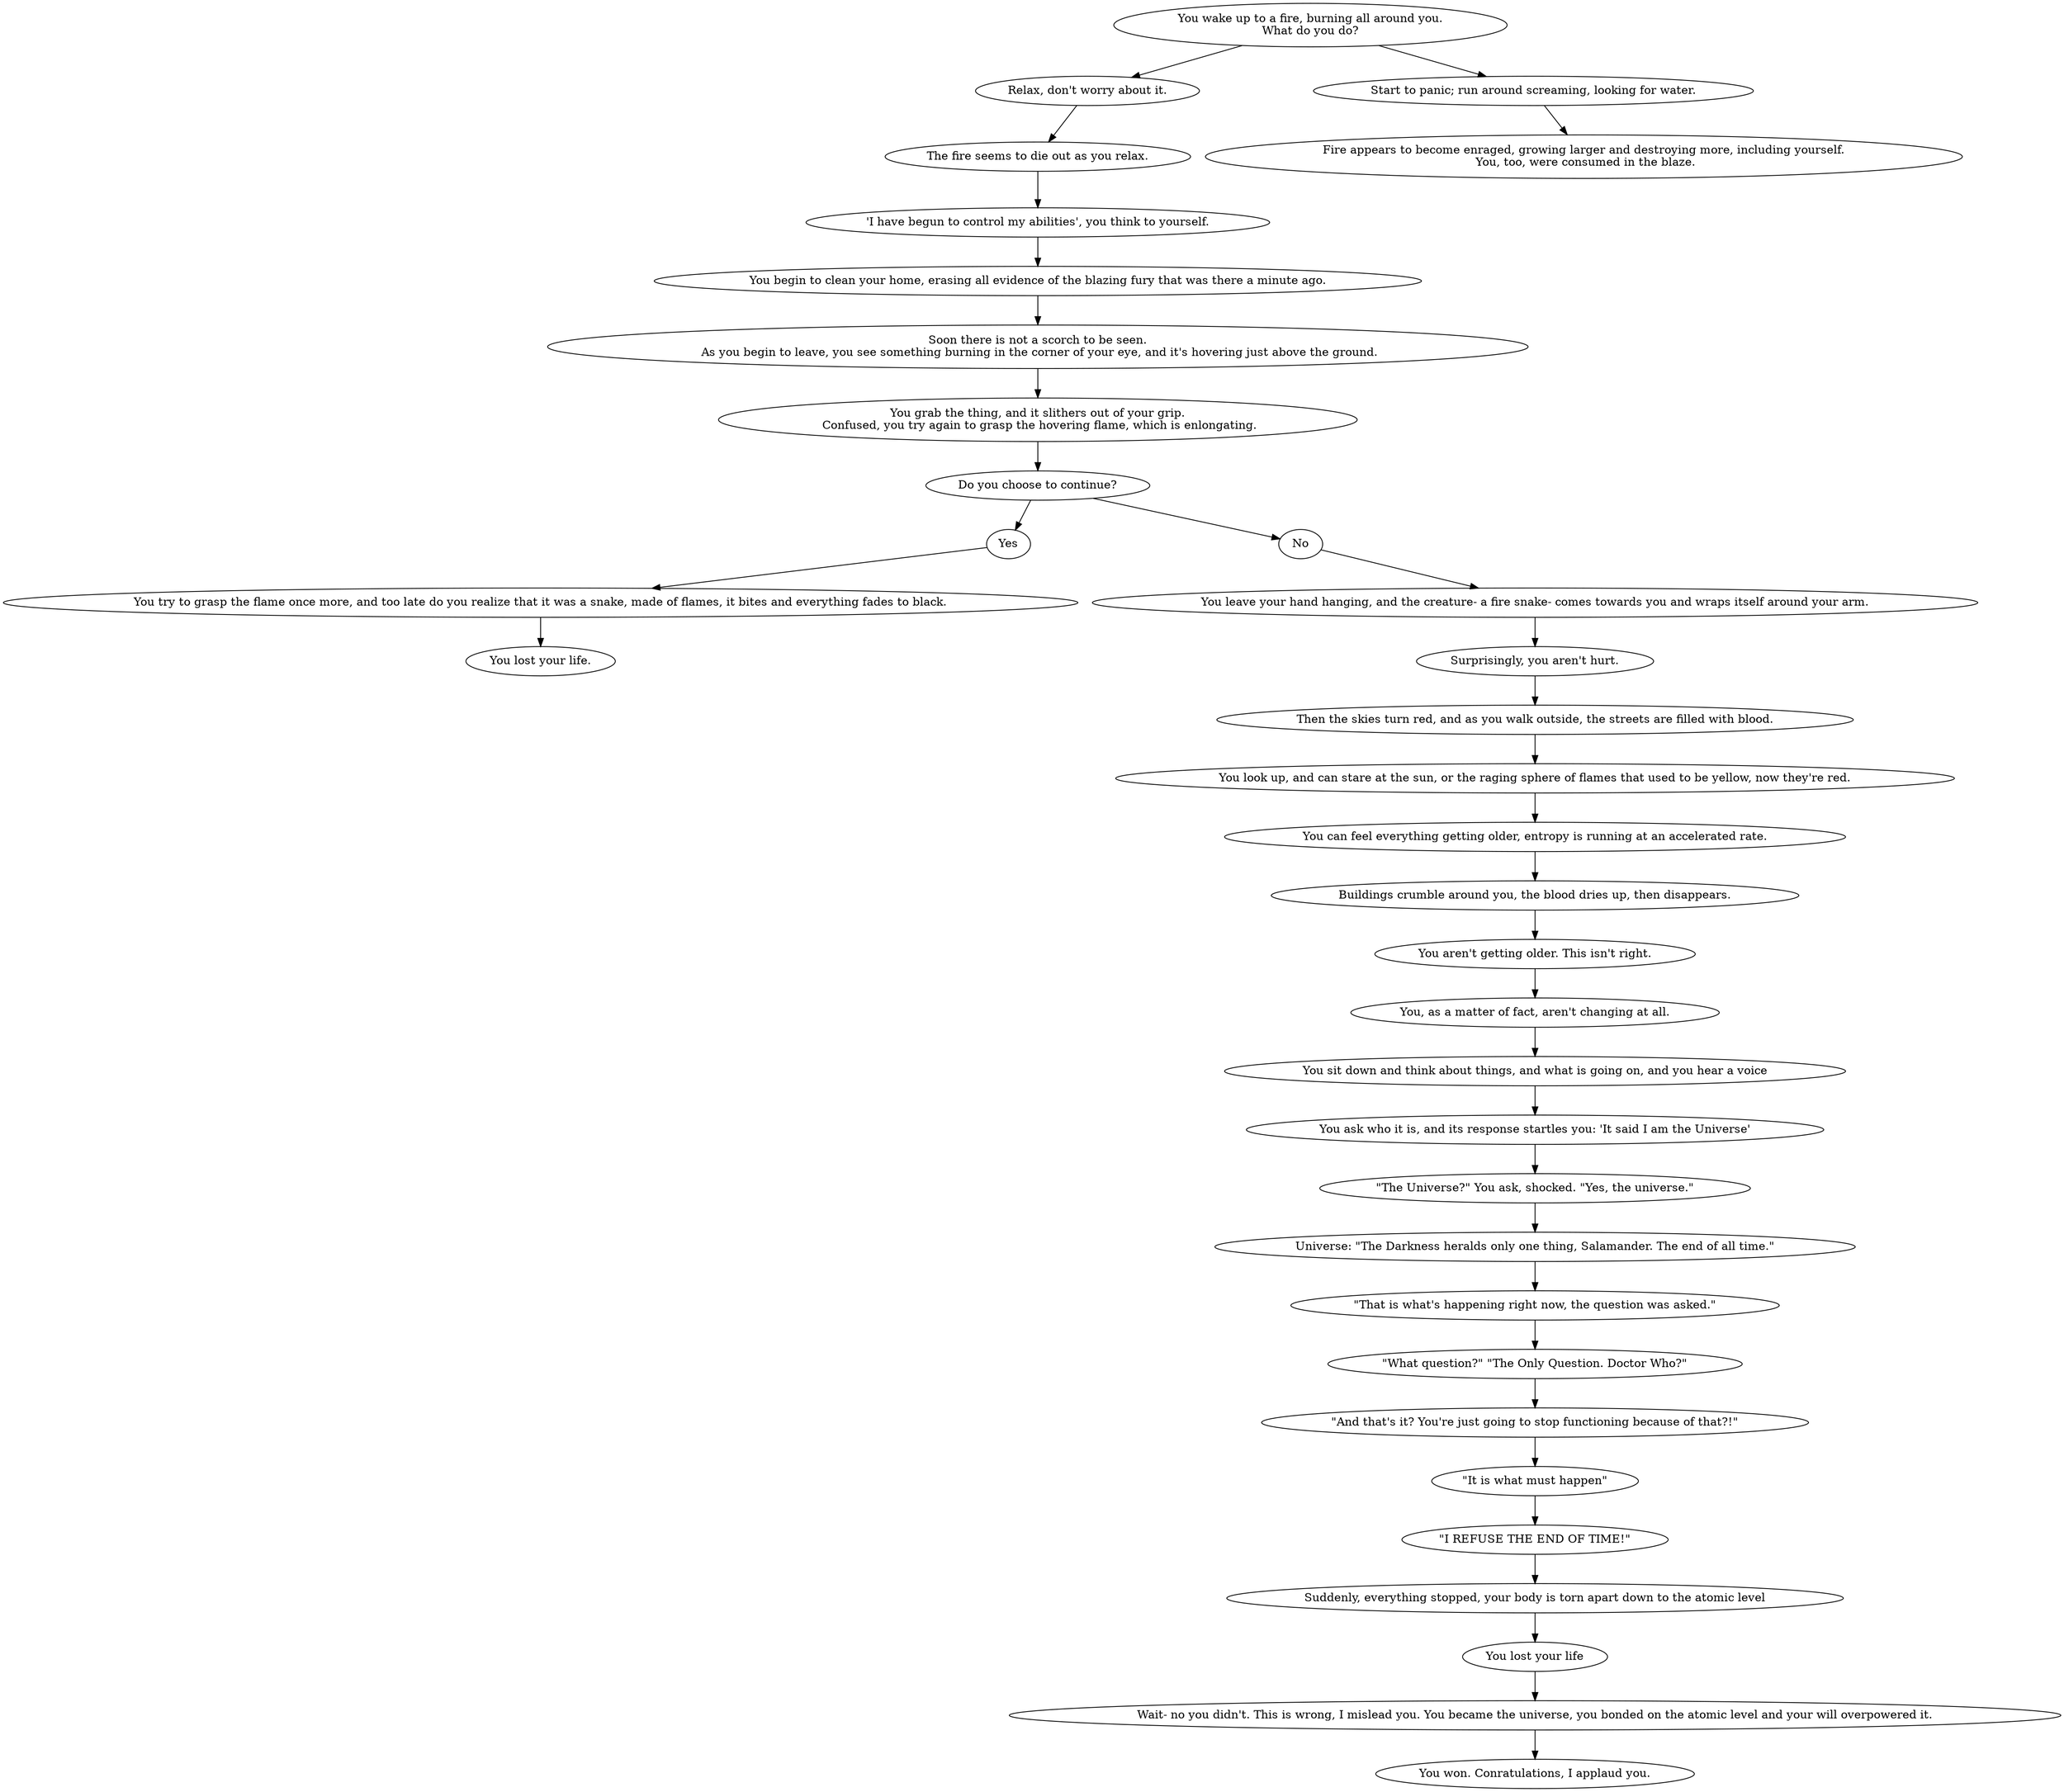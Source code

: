 digraph simple_map{
A [label="You wake up to a fire, burning all around you.\nWhat do you do?"]  //node B
B1 [label="Relax, don't worry about it."]
B2 [label="The fire seems to die out as you relax."]
B3 [label="'I have begun to control my abilities', you think to yourself."]
C1 [label="Start to panic; run around screaming, looking for water."]
C2 [label="Fire appears to become enraged, growing larger and destroying more, including yourself.\n You, too, were consumed in the blaze."]
D [label="You begin to clean your home, erasing all evidence of the blazing fury that was there a minute ago."]
E [label="Soon there is not a scorch to be seen.\n As you begin to leave, you see something burning in the corner of your eye, and it's hovering just above the ground."]
F [label="You grab the thing, and it slithers out of your grip.\n Confused, you try again to grasp the hovering flame, which is enlongating."]
G [label="Do you choose to continue?"]
H1 [label="Yes"]
H2 [label="No"]
I1 [label="You try to grasp the flame once more, and too late do you realize that it was a snake, made of flames, it bites and everything fades to black."]
I2 [label="You lost your life."]
J1 [label="You leave your hand hanging, and the creature- a fire snake- comes towards you and wraps itself around your arm."]
J2 [label="Surprisingly, you aren't hurt."]
K [label="Then the skies turn red, and as you walk outside, the streets are filled with blood."]
L [label="You look up, and can stare at the sun, or the raging sphere of flames that used to be yellow, now they're red."]
M [label="You can feel everything getting older, entropy is running at an accelerated rate."]
N [label="Buildings crumble around you, the blood dries up, then disappears."]
O [label="You aren't getting older. This isn't right."]
P [label="You, as a matter of fact, aren't changing at all."]
Q [label="You sit down and think about things, and what is going on, and you hear a voice"]
R [label="You ask who it is, and its response startles you: 'It said I am the Universe'"]
S [label="\"The Universe?\" You ask, shocked. \"Yes, the universe.\""]
T [label="Universe: \"The Darkness heralds only one thing, Salamander. The end of all time.\""]
U [label="\"That is what's happening right now, the question was asked.\""]
V [label="\"What question?\" \"The Only Question. Doctor Who?\""]
W [label="\"And that's it? You're just going to stop functioning because of that?!\""]
X [label="\"It is what must happen\""]
Y [label="\"I REFUSE THE END OF TIME!\""]
Z [label="Suddenly, everything stopped, your body is torn apart down to the atomic level"]
AB [label="You lost your life"]
BB [label="Wait- no you didn't. This is wrong, I mislead you. You became the universe, you bonded on the atomic level and your will overpowered it."]
CB [label="You won. Conratulations, I applaud you."]

A -> B1
A -> C1
B1 -> B2
B2 -> B3
C1 -> C2
B3 -> D
D -> E
E -> F
F -> G
G -> H1
G -> H2
H1 -> I1
I1 -> I2
H2 -> J1
J1 -> J2
J2 -> K
K -> L
L -> M
M -> N
N -> O
O -> P
P -> Q
Q -> R
R -> S
S -> T
T -> U
U -> V
V -> W
W -> X
X -> Y
Y -> Z
Z -> AB
AB -> BB
BB -> CB
}